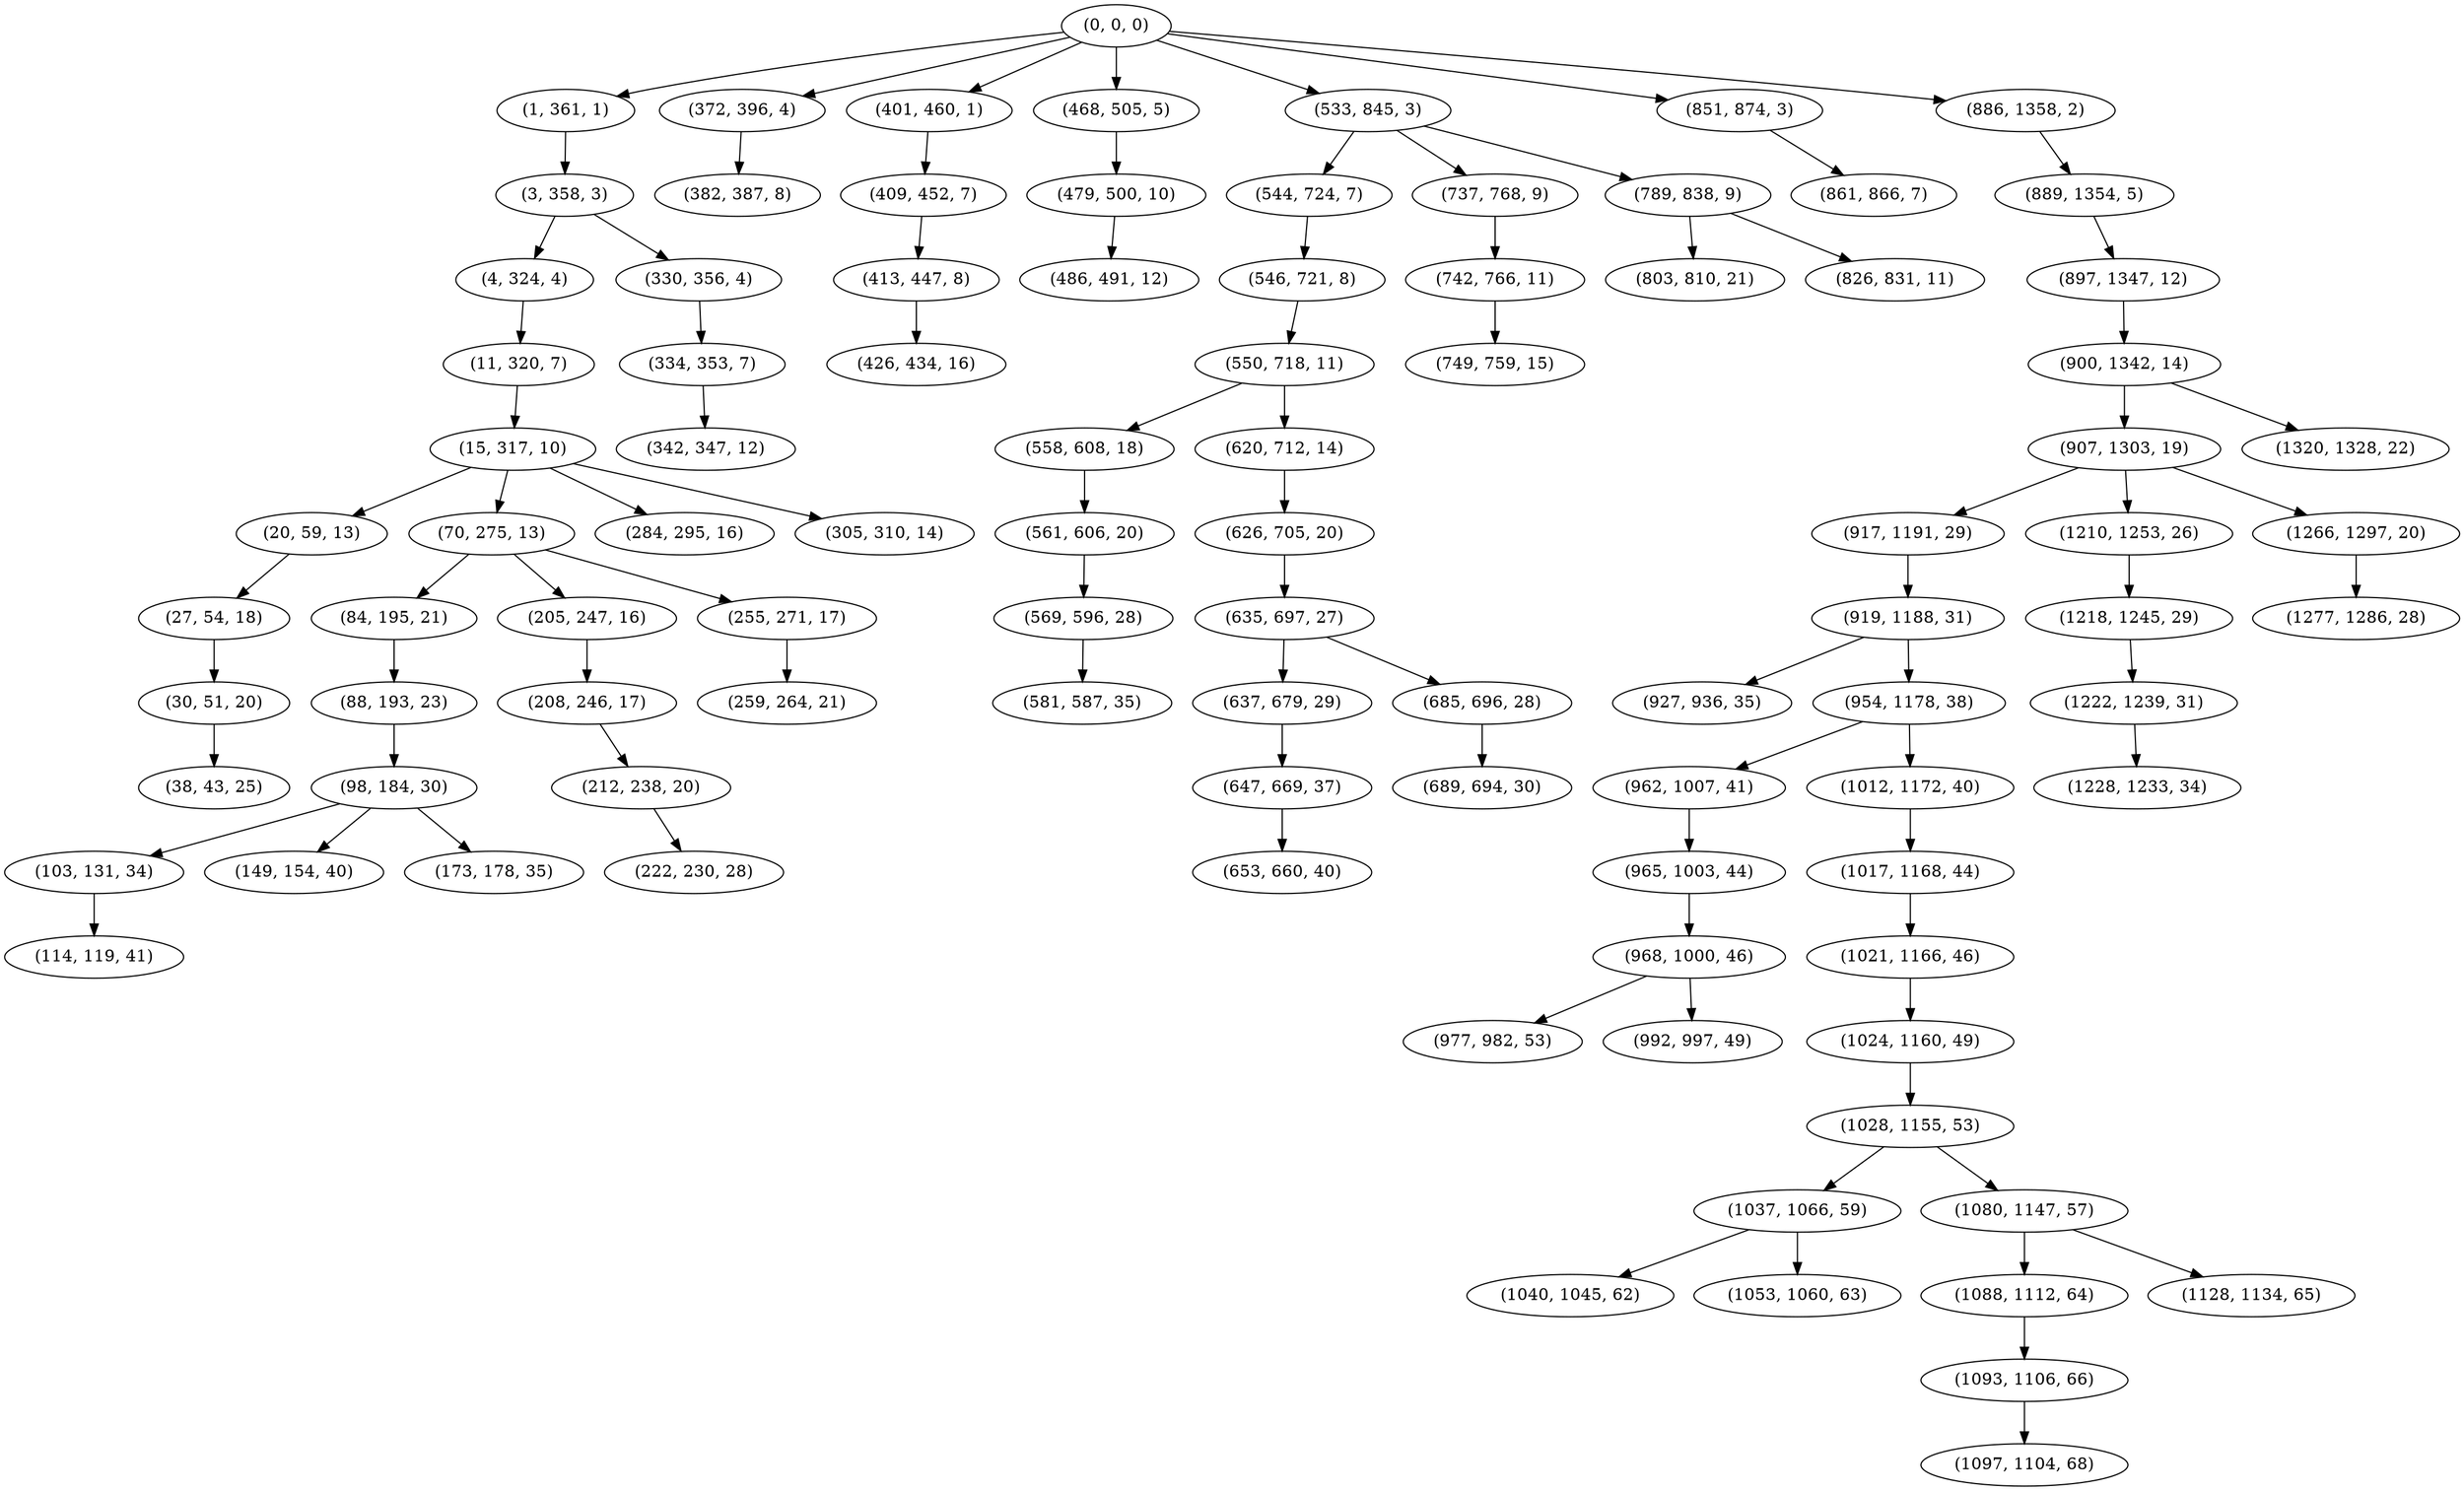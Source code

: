 digraph tree {
    "(0, 0, 0)";
    "(1, 361, 1)";
    "(3, 358, 3)";
    "(4, 324, 4)";
    "(11, 320, 7)";
    "(15, 317, 10)";
    "(20, 59, 13)";
    "(27, 54, 18)";
    "(30, 51, 20)";
    "(38, 43, 25)";
    "(70, 275, 13)";
    "(84, 195, 21)";
    "(88, 193, 23)";
    "(98, 184, 30)";
    "(103, 131, 34)";
    "(114, 119, 41)";
    "(149, 154, 40)";
    "(173, 178, 35)";
    "(205, 247, 16)";
    "(208, 246, 17)";
    "(212, 238, 20)";
    "(222, 230, 28)";
    "(255, 271, 17)";
    "(259, 264, 21)";
    "(284, 295, 16)";
    "(305, 310, 14)";
    "(330, 356, 4)";
    "(334, 353, 7)";
    "(342, 347, 12)";
    "(372, 396, 4)";
    "(382, 387, 8)";
    "(401, 460, 1)";
    "(409, 452, 7)";
    "(413, 447, 8)";
    "(426, 434, 16)";
    "(468, 505, 5)";
    "(479, 500, 10)";
    "(486, 491, 12)";
    "(533, 845, 3)";
    "(544, 724, 7)";
    "(546, 721, 8)";
    "(550, 718, 11)";
    "(558, 608, 18)";
    "(561, 606, 20)";
    "(569, 596, 28)";
    "(581, 587, 35)";
    "(620, 712, 14)";
    "(626, 705, 20)";
    "(635, 697, 27)";
    "(637, 679, 29)";
    "(647, 669, 37)";
    "(653, 660, 40)";
    "(685, 696, 28)";
    "(689, 694, 30)";
    "(737, 768, 9)";
    "(742, 766, 11)";
    "(749, 759, 15)";
    "(789, 838, 9)";
    "(803, 810, 21)";
    "(826, 831, 11)";
    "(851, 874, 3)";
    "(861, 866, 7)";
    "(886, 1358, 2)";
    "(889, 1354, 5)";
    "(897, 1347, 12)";
    "(900, 1342, 14)";
    "(907, 1303, 19)";
    "(917, 1191, 29)";
    "(919, 1188, 31)";
    "(927, 936, 35)";
    "(954, 1178, 38)";
    "(962, 1007, 41)";
    "(965, 1003, 44)";
    "(968, 1000, 46)";
    "(977, 982, 53)";
    "(992, 997, 49)";
    "(1012, 1172, 40)";
    "(1017, 1168, 44)";
    "(1021, 1166, 46)";
    "(1024, 1160, 49)";
    "(1028, 1155, 53)";
    "(1037, 1066, 59)";
    "(1040, 1045, 62)";
    "(1053, 1060, 63)";
    "(1080, 1147, 57)";
    "(1088, 1112, 64)";
    "(1093, 1106, 66)";
    "(1097, 1104, 68)";
    "(1128, 1134, 65)";
    "(1210, 1253, 26)";
    "(1218, 1245, 29)";
    "(1222, 1239, 31)";
    "(1228, 1233, 34)";
    "(1266, 1297, 20)";
    "(1277, 1286, 28)";
    "(1320, 1328, 22)";
    "(0, 0, 0)" -> "(1, 361, 1)";
    "(0, 0, 0)" -> "(372, 396, 4)";
    "(0, 0, 0)" -> "(401, 460, 1)";
    "(0, 0, 0)" -> "(468, 505, 5)";
    "(0, 0, 0)" -> "(533, 845, 3)";
    "(0, 0, 0)" -> "(851, 874, 3)";
    "(0, 0, 0)" -> "(886, 1358, 2)";
    "(1, 361, 1)" -> "(3, 358, 3)";
    "(3, 358, 3)" -> "(4, 324, 4)";
    "(3, 358, 3)" -> "(330, 356, 4)";
    "(4, 324, 4)" -> "(11, 320, 7)";
    "(11, 320, 7)" -> "(15, 317, 10)";
    "(15, 317, 10)" -> "(20, 59, 13)";
    "(15, 317, 10)" -> "(70, 275, 13)";
    "(15, 317, 10)" -> "(284, 295, 16)";
    "(15, 317, 10)" -> "(305, 310, 14)";
    "(20, 59, 13)" -> "(27, 54, 18)";
    "(27, 54, 18)" -> "(30, 51, 20)";
    "(30, 51, 20)" -> "(38, 43, 25)";
    "(70, 275, 13)" -> "(84, 195, 21)";
    "(70, 275, 13)" -> "(205, 247, 16)";
    "(70, 275, 13)" -> "(255, 271, 17)";
    "(84, 195, 21)" -> "(88, 193, 23)";
    "(88, 193, 23)" -> "(98, 184, 30)";
    "(98, 184, 30)" -> "(103, 131, 34)";
    "(98, 184, 30)" -> "(149, 154, 40)";
    "(98, 184, 30)" -> "(173, 178, 35)";
    "(103, 131, 34)" -> "(114, 119, 41)";
    "(205, 247, 16)" -> "(208, 246, 17)";
    "(208, 246, 17)" -> "(212, 238, 20)";
    "(212, 238, 20)" -> "(222, 230, 28)";
    "(255, 271, 17)" -> "(259, 264, 21)";
    "(330, 356, 4)" -> "(334, 353, 7)";
    "(334, 353, 7)" -> "(342, 347, 12)";
    "(372, 396, 4)" -> "(382, 387, 8)";
    "(401, 460, 1)" -> "(409, 452, 7)";
    "(409, 452, 7)" -> "(413, 447, 8)";
    "(413, 447, 8)" -> "(426, 434, 16)";
    "(468, 505, 5)" -> "(479, 500, 10)";
    "(479, 500, 10)" -> "(486, 491, 12)";
    "(533, 845, 3)" -> "(544, 724, 7)";
    "(533, 845, 3)" -> "(737, 768, 9)";
    "(533, 845, 3)" -> "(789, 838, 9)";
    "(544, 724, 7)" -> "(546, 721, 8)";
    "(546, 721, 8)" -> "(550, 718, 11)";
    "(550, 718, 11)" -> "(558, 608, 18)";
    "(550, 718, 11)" -> "(620, 712, 14)";
    "(558, 608, 18)" -> "(561, 606, 20)";
    "(561, 606, 20)" -> "(569, 596, 28)";
    "(569, 596, 28)" -> "(581, 587, 35)";
    "(620, 712, 14)" -> "(626, 705, 20)";
    "(626, 705, 20)" -> "(635, 697, 27)";
    "(635, 697, 27)" -> "(637, 679, 29)";
    "(635, 697, 27)" -> "(685, 696, 28)";
    "(637, 679, 29)" -> "(647, 669, 37)";
    "(647, 669, 37)" -> "(653, 660, 40)";
    "(685, 696, 28)" -> "(689, 694, 30)";
    "(737, 768, 9)" -> "(742, 766, 11)";
    "(742, 766, 11)" -> "(749, 759, 15)";
    "(789, 838, 9)" -> "(803, 810, 21)";
    "(789, 838, 9)" -> "(826, 831, 11)";
    "(851, 874, 3)" -> "(861, 866, 7)";
    "(886, 1358, 2)" -> "(889, 1354, 5)";
    "(889, 1354, 5)" -> "(897, 1347, 12)";
    "(897, 1347, 12)" -> "(900, 1342, 14)";
    "(900, 1342, 14)" -> "(907, 1303, 19)";
    "(900, 1342, 14)" -> "(1320, 1328, 22)";
    "(907, 1303, 19)" -> "(917, 1191, 29)";
    "(907, 1303, 19)" -> "(1210, 1253, 26)";
    "(907, 1303, 19)" -> "(1266, 1297, 20)";
    "(917, 1191, 29)" -> "(919, 1188, 31)";
    "(919, 1188, 31)" -> "(927, 936, 35)";
    "(919, 1188, 31)" -> "(954, 1178, 38)";
    "(954, 1178, 38)" -> "(962, 1007, 41)";
    "(954, 1178, 38)" -> "(1012, 1172, 40)";
    "(962, 1007, 41)" -> "(965, 1003, 44)";
    "(965, 1003, 44)" -> "(968, 1000, 46)";
    "(968, 1000, 46)" -> "(977, 982, 53)";
    "(968, 1000, 46)" -> "(992, 997, 49)";
    "(1012, 1172, 40)" -> "(1017, 1168, 44)";
    "(1017, 1168, 44)" -> "(1021, 1166, 46)";
    "(1021, 1166, 46)" -> "(1024, 1160, 49)";
    "(1024, 1160, 49)" -> "(1028, 1155, 53)";
    "(1028, 1155, 53)" -> "(1037, 1066, 59)";
    "(1028, 1155, 53)" -> "(1080, 1147, 57)";
    "(1037, 1066, 59)" -> "(1040, 1045, 62)";
    "(1037, 1066, 59)" -> "(1053, 1060, 63)";
    "(1080, 1147, 57)" -> "(1088, 1112, 64)";
    "(1080, 1147, 57)" -> "(1128, 1134, 65)";
    "(1088, 1112, 64)" -> "(1093, 1106, 66)";
    "(1093, 1106, 66)" -> "(1097, 1104, 68)";
    "(1210, 1253, 26)" -> "(1218, 1245, 29)";
    "(1218, 1245, 29)" -> "(1222, 1239, 31)";
    "(1222, 1239, 31)" -> "(1228, 1233, 34)";
    "(1266, 1297, 20)" -> "(1277, 1286, 28)";
}
